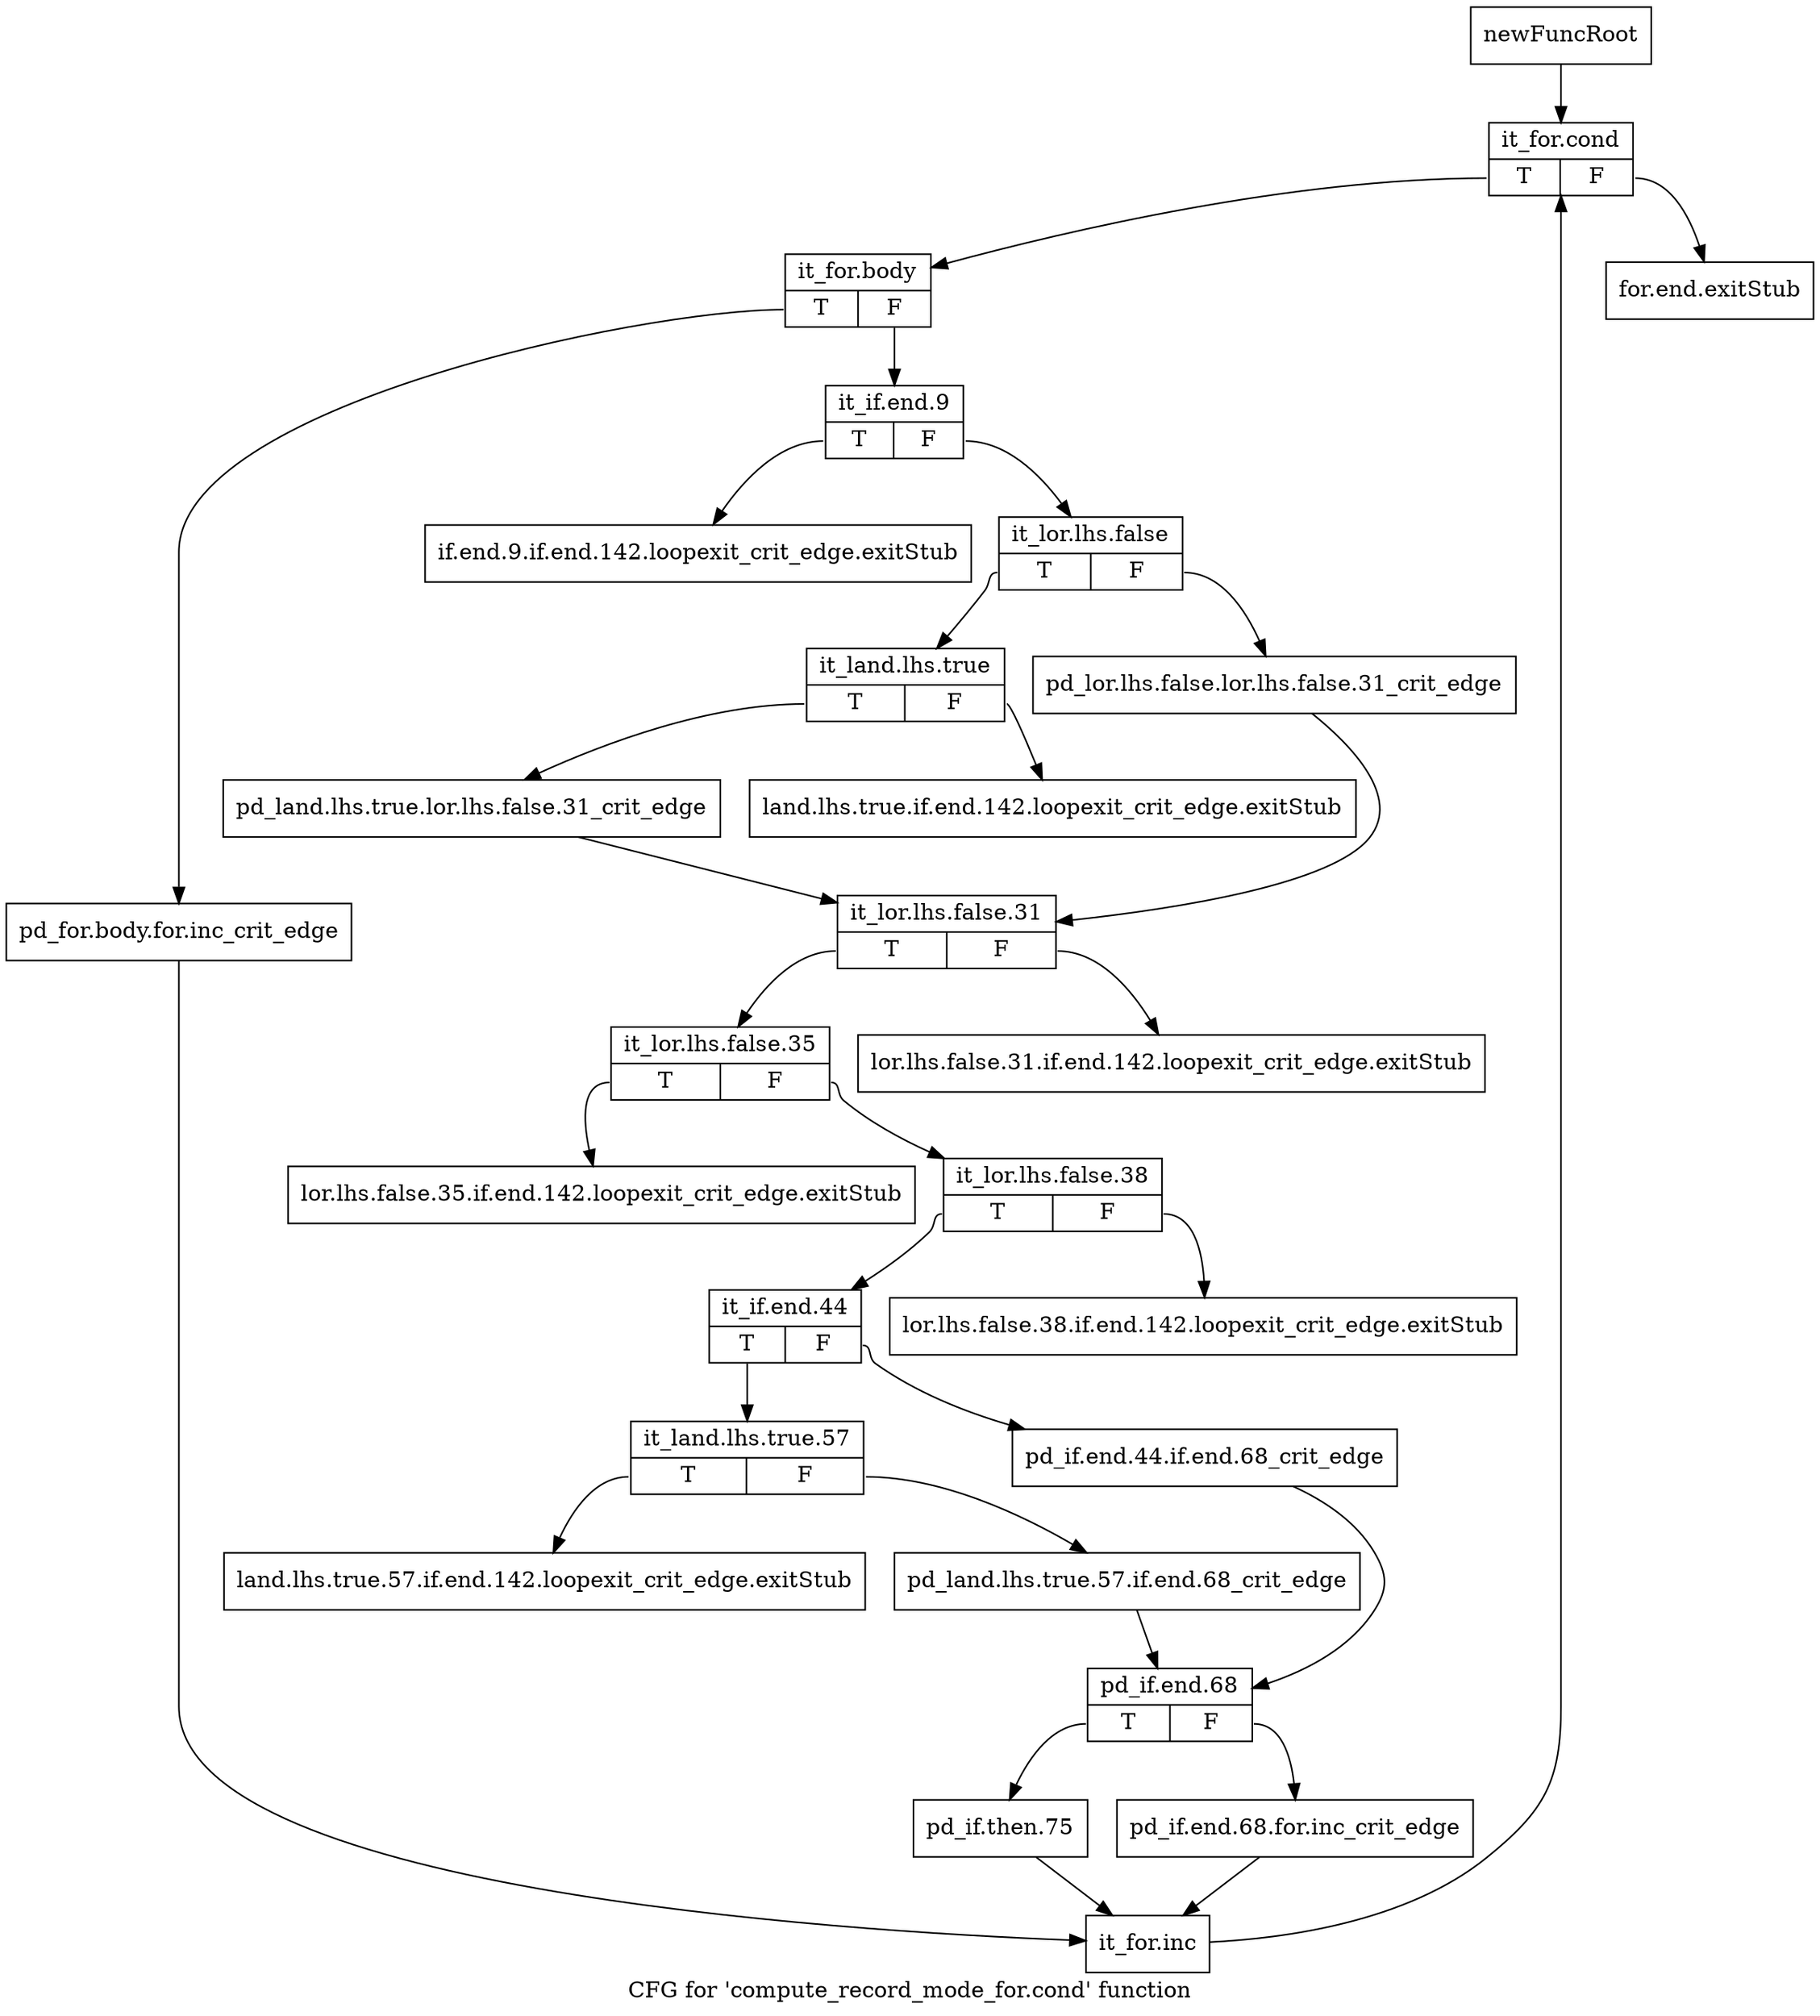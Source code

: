 digraph "CFG for 'compute_record_mode_for.cond' function" {
	label="CFG for 'compute_record_mode_for.cond' function";

	Node0xc4591e0 [shape=record,label="{newFuncRoot}"];
	Node0xc4591e0 -> Node0xc459460;
	Node0xc459230 [shape=record,label="{for.end.exitStub}"];
	Node0xc459280 [shape=record,label="{if.end.9.if.end.142.loopexit_crit_edge.exitStub}"];
	Node0xc4592d0 [shape=record,label="{land.lhs.true.if.end.142.loopexit_crit_edge.exitStub}"];
	Node0xc459320 [shape=record,label="{lor.lhs.false.31.if.end.142.loopexit_crit_edge.exitStub}"];
	Node0xc459370 [shape=record,label="{lor.lhs.false.35.if.end.142.loopexit_crit_edge.exitStub}"];
	Node0xc4593c0 [shape=record,label="{lor.lhs.false.38.if.end.142.loopexit_crit_edge.exitStub}"];
	Node0xc459410 [shape=record,label="{land.lhs.true.57.if.end.142.loopexit_crit_edge.exitStub}"];
	Node0xc459460 [shape=record,label="{it_for.cond|{<s0>T|<s1>F}}"];
	Node0xc459460:s0 -> Node0xc4594b0;
	Node0xc459460:s1 -> Node0xc459230;
	Node0xc4594b0 [shape=record,label="{it_for.body|{<s0>T|<s1>F}}"];
	Node0xc4594b0:s0 -> Node0xc4599b0;
	Node0xc4594b0:s1 -> Node0xc459500;
	Node0xc459500 [shape=record,label="{it_if.end.9|{<s0>T|<s1>F}}"];
	Node0xc459500:s0 -> Node0xc459280;
	Node0xc459500:s1 -> Node0xc459550;
	Node0xc459550 [shape=record,label="{it_lor.lhs.false|{<s0>T|<s1>F}}"];
	Node0xc459550:s0 -> Node0xc4595f0;
	Node0xc459550:s1 -> Node0xc4595a0;
	Node0xc4595a0 [shape=record,label="{pd_lor.lhs.false.lor.lhs.false.31_crit_edge}"];
	Node0xc4595a0 -> Node0xc459690;
	Node0xc4595f0 [shape=record,label="{it_land.lhs.true|{<s0>T|<s1>F}}"];
	Node0xc4595f0:s0 -> Node0xc459640;
	Node0xc4595f0:s1 -> Node0xc4592d0;
	Node0xc459640 [shape=record,label="{pd_land.lhs.true.lor.lhs.false.31_crit_edge}"];
	Node0xc459640 -> Node0xc459690;
	Node0xc459690 [shape=record,label="{it_lor.lhs.false.31|{<s0>T|<s1>F}}"];
	Node0xc459690:s0 -> Node0xc4596e0;
	Node0xc459690:s1 -> Node0xc459320;
	Node0xc4596e0 [shape=record,label="{it_lor.lhs.false.35|{<s0>T|<s1>F}}"];
	Node0xc4596e0:s0 -> Node0xc459370;
	Node0xc4596e0:s1 -> Node0xc459730;
	Node0xc459730 [shape=record,label="{it_lor.lhs.false.38|{<s0>T|<s1>F}}"];
	Node0xc459730:s0 -> Node0xc459780;
	Node0xc459730:s1 -> Node0xc4593c0;
	Node0xc459780 [shape=record,label="{it_if.end.44|{<s0>T|<s1>F}}"];
	Node0xc459780:s0 -> Node0xc459820;
	Node0xc459780:s1 -> Node0xc4597d0;
	Node0xc4597d0 [shape=record,label="{pd_if.end.44.if.end.68_crit_edge}"];
	Node0xc4597d0 -> Node0xc4598c0;
	Node0xc459820 [shape=record,label="{it_land.lhs.true.57|{<s0>T|<s1>F}}"];
	Node0xc459820:s0 -> Node0xc459410;
	Node0xc459820:s1 -> Node0xc459870;
	Node0xc459870 [shape=record,label="{pd_land.lhs.true.57.if.end.68_crit_edge}"];
	Node0xc459870 -> Node0xc4598c0;
	Node0xc4598c0 [shape=record,label="{pd_if.end.68|{<s0>T|<s1>F}}"];
	Node0xc4598c0:s0 -> Node0xc459960;
	Node0xc4598c0:s1 -> Node0xc459910;
	Node0xc459910 [shape=record,label="{pd_if.end.68.for.inc_crit_edge}"];
	Node0xc459910 -> Node0xc459a00;
	Node0xc459960 [shape=record,label="{pd_if.then.75}"];
	Node0xc459960 -> Node0xc459a00;
	Node0xc4599b0 [shape=record,label="{pd_for.body.for.inc_crit_edge}"];
	Node0xc4599b0 -> Node0xc459a00;
	Node0xc459a00 [shape=record,label="{it_for.inc}"];
	Node0xc459a00 -> Node0xc459460;
}
